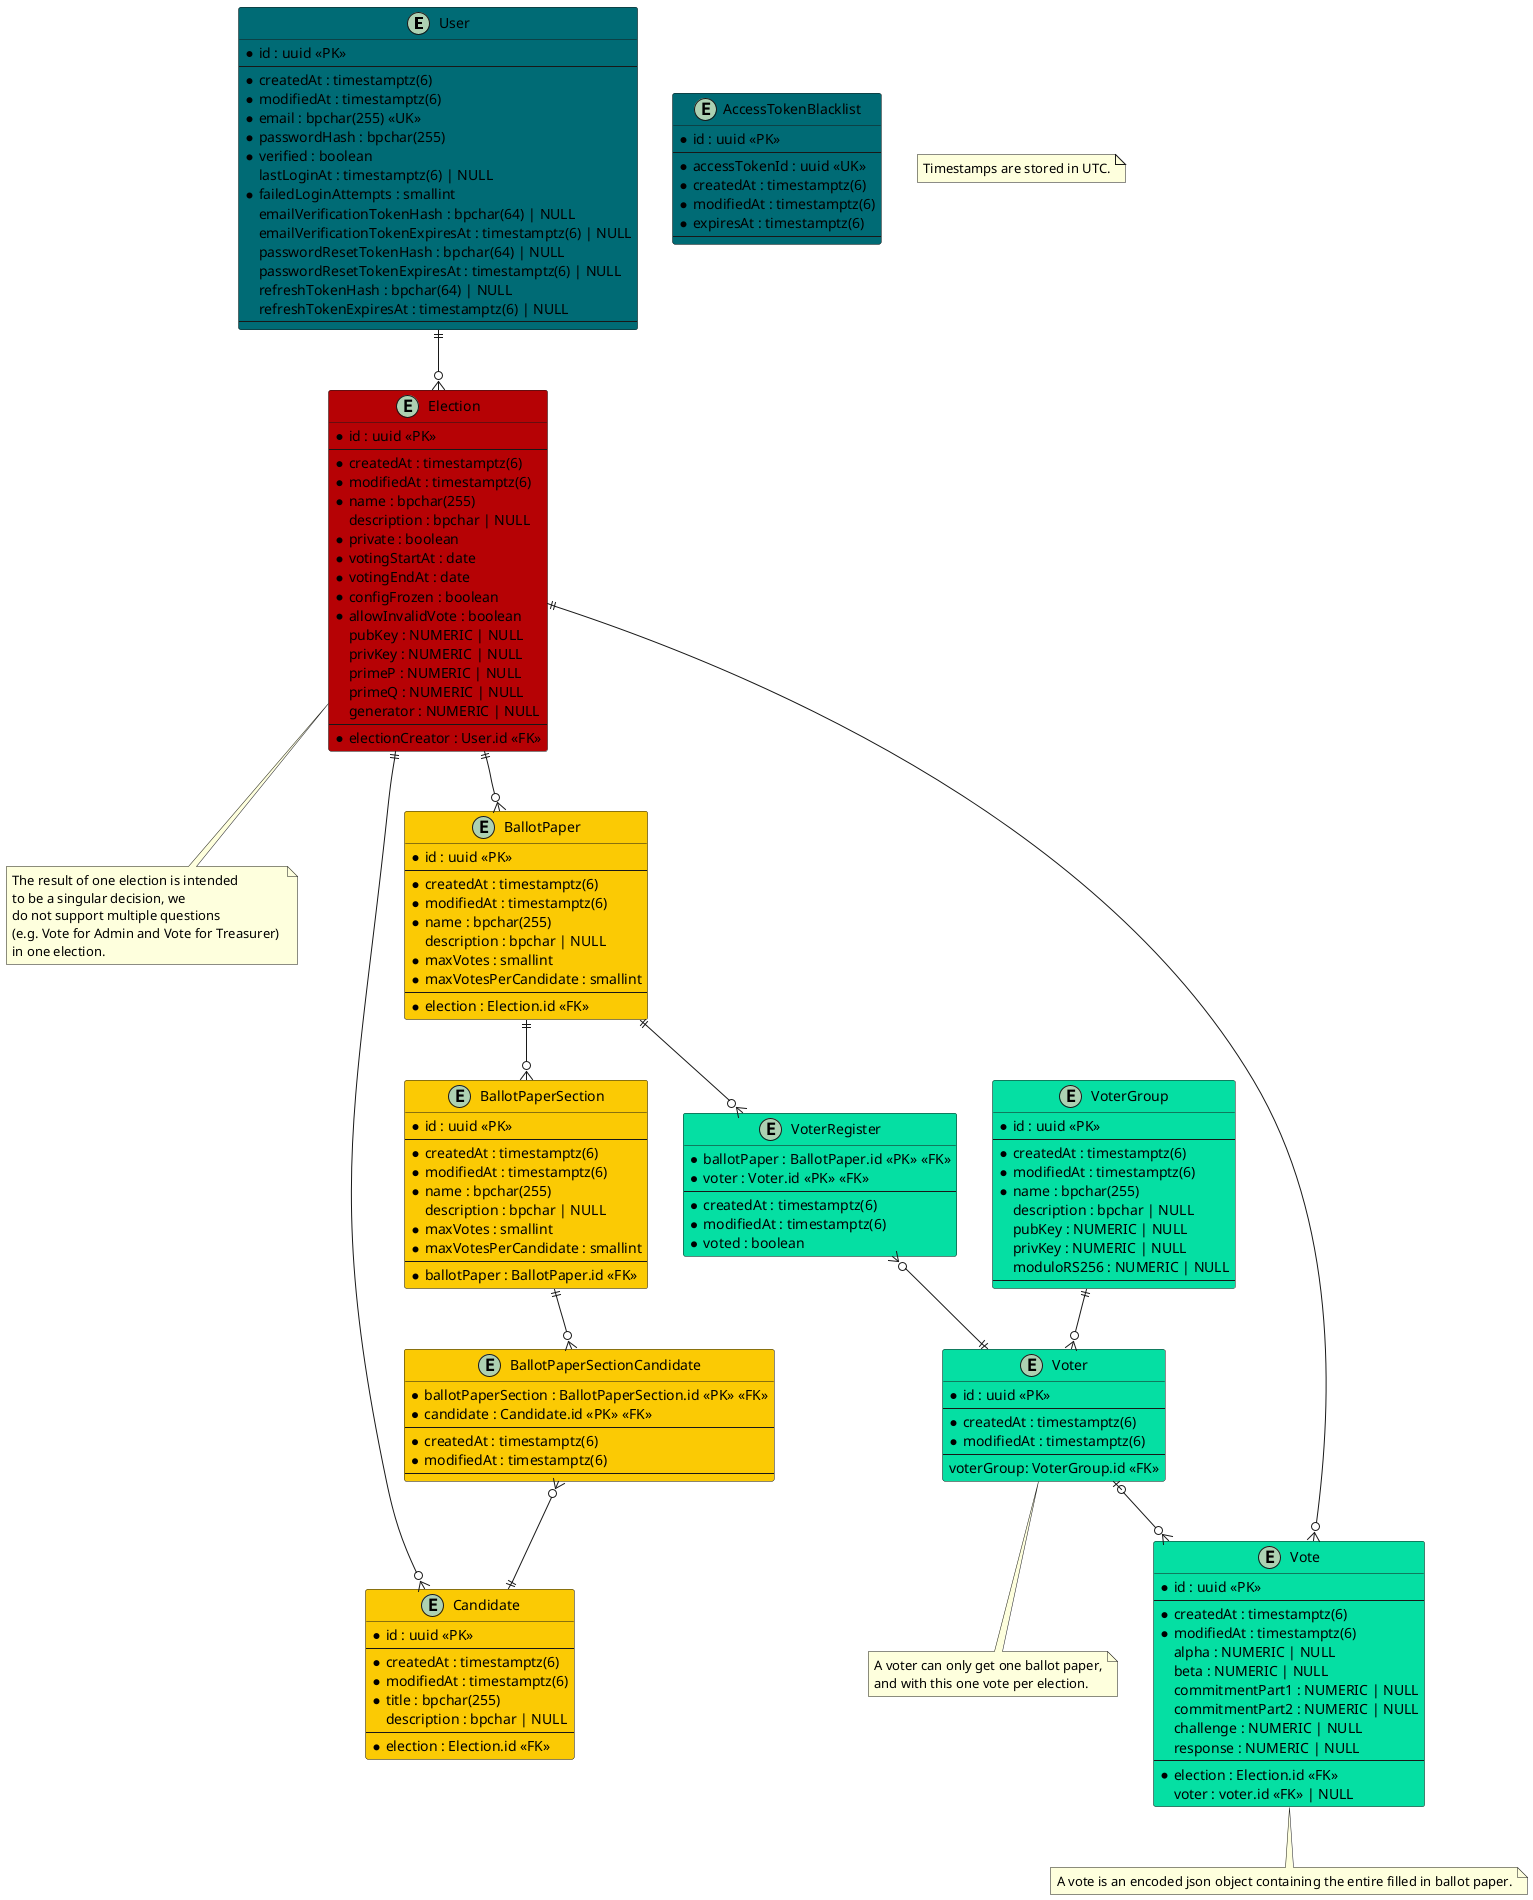 @startuml dataModel

' The color codes are representing the different epics in GitHub.
' Same color codes as the used GitHub labels.

entity "User" as user #006b75 {
    * id : uuid <<PK>>
    --
    * createdAt : timestamptz(6)
    * modifiedAt : timestamptz(6)
    * email : bpchar(255) <<UK>>
    * passwordHash : bpchar(255)
    * verified : boolean
    lastLoginAt : timestamptz(6) | NULL
    ' failed login attempts get reset on successful login
    * failedLoginAttempts : smallint
    emailVerificationTokenHash : bpchar(64) | NULL
    emailVerificationTokenExpiresAt : timestamptz(6) | NULL
    passwordResetTokenHash : bpchar(64) | NULL
    passwordResetTokenExpiresAt : timestamptz(6) | NULL
    refreshTokenHash : bpchar(64) | NULL
    refreshTokenExpiresAt : timestamptz(6) | NULL
    --
}

entity "AccessTokenBlacklist" as jwtBlacklist #006b75 {
    ' this table is used to store blacklisted access tokens
    ' The jti is 36 characters long if we use UUIDv4
    * id : uuid <<PK>>
    --
    * accessTokenId : uuid <<UK>>
    * createdAt : timestamptz(6)
    * modifiedAt : timestamptz(6)
    * expiresAt : timestamptz(6)
    --
}

entity "Election" as elections #b60205 {
    * id : uuid <<PK>>
    --
    * createdAt : timestamptz(6)
    * modifiedAt : timestamptz(6)
    * name : bpchar(255)
    description : bpchar | NULL
    * private : boolean
    * votingStartAt : date
    * votingEndAt : date
    * configFrozen : boolean
    * allowInvalidVote : boolean
    ' Is there a use case for `votesCounted`?
    ' * votesCounted : boolean
    ' Computed values such as validVotes and invalidVotes are critical - do we really want to store them?
    ' validVotes : integer | NULL
    ' invalidVotes : integer | NULL
    pubKey : NUMERIC | NULL
    privKey : NUMERIC | NULL
    primeP : NUMERIC | NULL
    primeQ : NUMERIC | NULL
    generator : NUMERIC | NULL
    --
    * electionCreator : User.id <<FK>>
}

note as N2
The result of one election is intended 
to be a singular decision, we 
do not support multiple questions 
(e.g. Vote for Admin and Vote for Treasurer) 
in one election.
end note

entity "BallotPaper" as ballotPapers #fbca04 {
    * id : uuid <<PK>>
    --
    * createdAt : timestamptz(6)
    * modifiedAt : timestamptz(6)
    * name : bpchar(255)
    description : bpchar | NULL
    * maxVotes : smallint
    * maxVotesPerCandidate : smallint
    --
    * election : Election.id <<FK>>
}

entity "BallotPaperSection" as ballotPaperSections #fbca04 {
    * id : uuid <<PK>>
    --
    * createdAt : timestamptz(6)
    * modifiedAt : timestamptz(6)
    * name : bpchar(255)
    description : bpchar | NULL
    * maxVotes : smallint
    * maxVotesPerCandidate : smallint
    --
    * ballotPaper : BallotPaper.id <<FK>>
}
' note as C_2
' If at least two ballotPaperSections are created for one ballotPaper, 
' the name field of the ballotPaperSections is mandatory.
' end note

entity "BallotPaperSectionCandidate" as ballotPaperSectionCandidates #fbca04 {
    * ballotPaperSection : BallotPaperSection.id <<PK>> <<FK>>
    * candidate : Candidate.id <<PK>> <<FK>>
    --
    * createdAt : timestamptz(6)
    * modifiedAt : timestamptz(6)
    --
}

entity "Candidate" as candidates #fbca04 {
    * id : uuid <<PK>>
    --
    * createdAt : timestamptz(6)
    * modifiedAt : timestamptz(6)
    * title : bpchar(255)
    description : bpchar | NULL
    --
    * election : Election.id <<FK>>
}

entity "Vote" as votes #05DFA3 {
    * id : uuid <<PK>>
    --
    * createdAt : timestamptz(6)
    * modifiedAt : timestamptz(6)
    alpha : NUMERIC | NULL
    beta : NUMERIC | NULL
    commitmentPart1 : NUMERIC | NULL
    commitmentPart2 : NUMERIC | NULL
    challenge : NUMERIC | NULL
    response : NUMERIC | NULL
    --
    * election : Election.id <<FK>>
    ' if the vote isn't secret, voter can be saved
    voter : voter.id <<FK>> | NULL
}
note as N4
A vote is an encoded json object containing the entire filled in ballot paper.
end note

entity "VoterRegister" as voterRegisters #05DFA3 {
    * ballotPaper : BallotPaper.id <<PK>> <<FK>>
    * voter : Voter.id <<PK>> <<FK>>
    --
    * createdAt : timestamptz(6)
    * modifiedAt : timestamptz(6)
    * voted : boolean
}

entity "Voter" as voters #05DFA3 {
    * id : uuid <<PK>>
    --
    * createdAt : timestamptz(6)
    * modifiedAt : timestamptz(6)
    --
    voterGroup: VoterGroup.id <<FK>>
}
note as N3
A voter can only get one ballot paper,
and with this one vote per election.
end note

entity "VoterGroup" as voterGroups #05DFA3 {
    * id : uuid <<PK>>
    --
    * createdAt : timestamptz(6)
    * modifiedAt : timestamptz(6)
    * name : bpchar(255)
    description : bpchar | NULL
    pubKey : NUMERIC | NULL
    privKey : NUMERIC | NULL
    moduloRS256 : NUMERIC | NULL
    --
}

note as N1
Timestamps are stored in UTC.
end note

user ||--o{ elections
elections ||--o{ ballotPapers
elections -- N2
elections ||--o{ candidates
ballotPapers ||--o{ voterRegisters
voterRegisters }o--|| voters
ballotPapers ||--o{ ballotPaperSections
' ballotPaperSections -- C_2
ballotPaperSections ||--o{ ballotPaperSectionCandidates
ballotPaperSectionCandidates }o--|| candidates
votes }o--|| elections
voters |o--o{ votes
voterGroups ||--o{ voters
voters -- N3
votes -- N4


@enduml